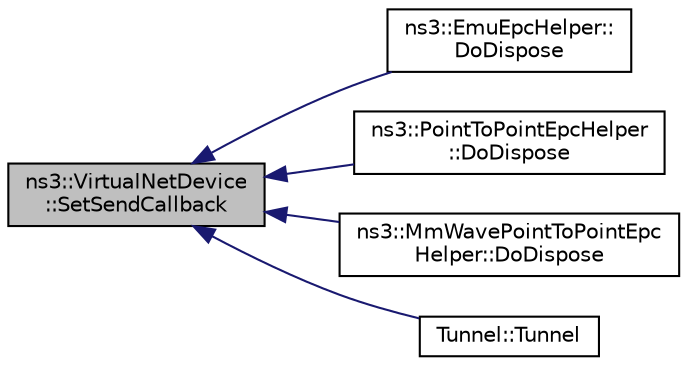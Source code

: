 digraph "ns3::VirtualNetDevice::SetSendCallback"
{
  edge [fontname="Helvetica",fontsize="10",labelfontname="Helvetica",labelfontsize="10"];
  node [fontname="Helvetica",fontsize="10",shape=record];
  rankdir="LR";
  Node1 [label="ns3::VirtualNetDevice\l::SetSendCallback",height=0.2,width=0.4,color="black", fillcolor="grey75", style="filled", fontcolor="black"];
  Node1 -> Node2 [dir="back",color="midnightblue",fontsize="10",style="solid"];
  Node2 [label="ns3::EmuEpcHelper::\lDoDispose",height=0.2,width=0.4,color="black", fillcolor="white", style="filled",URL="$d9/db8/classns3_1_1EmuEpcHelper.html#a4e8f0a693cb3d0ac02b558832b9da4f6"];
  Node1 -> Node3 [dir="back",color="midnightblue",fontsize="10",style="solid"];
  Node3 [label="ns3::PointToPointEpcHelper\l::DoDispose",height=0.2,width=0.4,color="black", fillcolor="white", style="filled",URL="$de/d5b/classns3_1_1PointToPointEpcHelper.html#ab5c23d36d6ebaf64ea8447c54f9863f4"];
  Node1 -> Node4 [dir="back",color="midnightblue",fontsize="10",style="solid"];
  Node4 [label="ns3::MmWavePointToPointEpc\lHelper::DoDispose",height=0.2,width=0.4,color="black", fillcolor="white", style="filled",URL="$db/dca/classns3_1_1MmWavePointToPointEpcHelper.html#af12665848e18bc78e629726486c92380"];
  Node1 -> Node5 [dir="back",color="midnightblue",fontsize="10",style="solid"];
  Node5 [label="Tunnel::Tunnel",height=0.2,width=0.4,color="black", fillcolor="white", style="filled",URL="$da/da2/classTunnel.html#af5941266fdb3798bb27c026da801d28d"];
}
